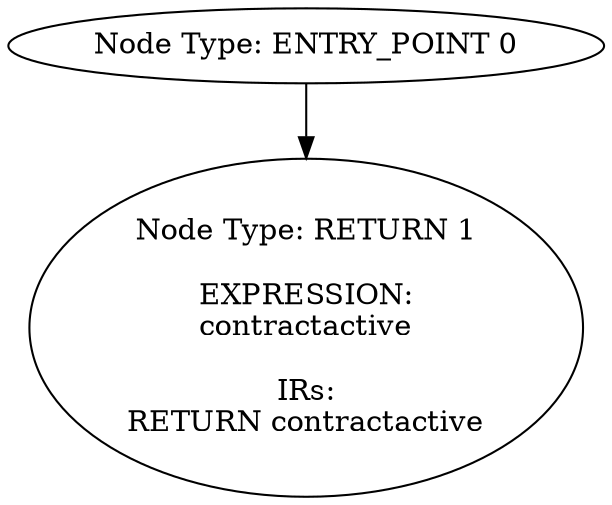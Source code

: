 digraph{
0[label="Node Type: ENTRY_POINT 0
"];
0->1;
1[label="Node Type: RETURN 1

EXPRESSION:
contractactive

IRs:
RETURN contractactive"];
}
